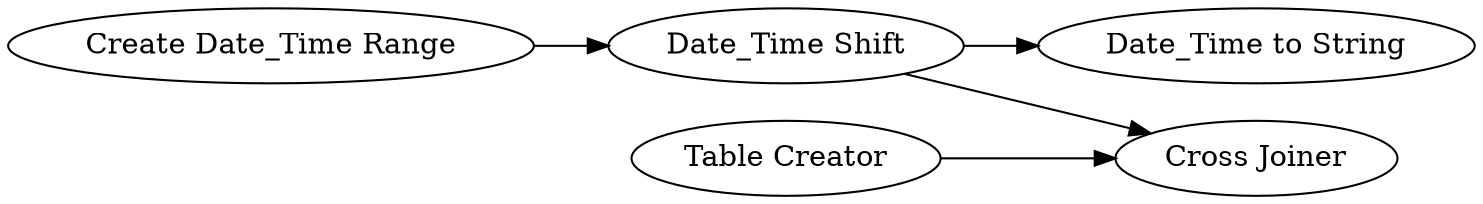 digraph {
	1 [label="Create Date_Time Range"]
	2 [label="Date_Time Shift"]
	4 [label="Date_Time to String"]
	6 [label="Cross Joiner"]
	7 [label="Table Creator"]
	1 -> 2
	2 -> 4
	2 -> 6
	7 -> 6
	rankdir=LR
}

